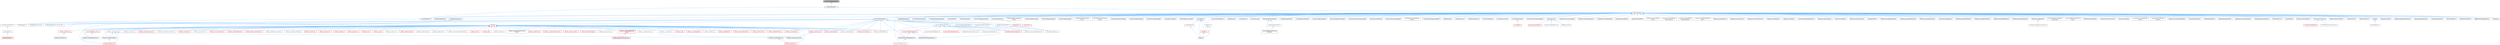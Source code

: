 digraph "VisualizerDebuggingState.h"
{
 // INTERACTIVE_SVG=YES
 // LATEX_PDF_SIZE
  bgcolor="transparent";
  edge [fontname=Helvetica,fontsize=10,labelfontname=Helvetica,labelfontsize=10];
  node [fontname=Helvetica,fontsize=10,shape=box,height=0.2,width=0.4];
  Node1 [id="Node000001",label="VisualizerDebuggingState.h",height=0.2,width=0.4,color="gray40", fillcolor="grey60", style="filled", fontcolor="black",tooltip=" "];
  Node1 -> Node2 [id="edge1_Node000001_Node000002",dir="back",color="steelblue1",style="solid",tooltip=" "];
  Node2 [id="Node000002",label="ModuleBoilerplate.h",height=0.2,width=0.4,color="grey40", fillcolor="white", style="filled",URL="$df/d4f/ModuleBoilerplate_8h.html",tooltip=" "];
  Node2 -> Node3 [id="edge2_Node000002_Node000003",dir="back",color="steelblue1",style="solid",tooltip=" "];
  Node3 [id="Node000003",label="CoreSharedPCH.h",height=0.2,width=0.4,color="grey40", fillcolor="white", style="filled",URL="$d8/de5/CoreSharedPCH_8h.html",tooltip=" "];
  Node3 -> Node4 [id="edge3_Node000003_Node000004",dir="back",color="steelblue1",style="solid",tooltip=" "];
  Node4 [id="Node000004",label="CoreUObjectSharedPCH.h",height=0.2,width=0.4,color="grey40", fillcolor="white", style="filled",URL="$de/d2f/CoreUObjectSharedPCH_8h.html",tooltip=" "];
  Node4 -> Node5 [id="edge4_Node000004_Node000005",dir="back",color="steelblue1",style="solid",tooltip=" "];
  Node5 [id="Node000005",label="SlateSharedPCH.h",height=0.2,width=0.4,color="grey40", fillcolor="white", style="filled",URL="$d1/dfc/SlateSharedPCH_8h.html",tooltip=" "];
  Node5 -> Node6 [id="edge5_Node000005_Node000006",dir="back",color="steelblue1",style="solid",tooltip=" "];
  Node6 [id="Node000006",label="EngineSharedPCH.h",height=0.2,width=0.4,color="red", fillcolor="#FFF0F0", style="filled",URL="$dc/dbb/EngineSharedPCH_8h.html",tooltip=" "];
  Node2 -> Node8 [id="edge6_Node000002_Node000008",dir="back",color="steelblue1",style="solid",tooltip=" "];
  Node8 [id="Node000008",label="ModuleManager.h",height=0.2,width=0.4,color="grey40", fillcolor="white", style="filled",URL="$d3/dd3/ModuleManager_8h.html",tooltip=" "];
  Node8 -> Node9 [id="edge7_Node000008_Node000009",dir="back",color="steelblue1",style="solid",tooltip=" "];
  Node9 [id="Node000009",label="AIModule.h",height=0.2,width=0.4,color="grey40", fillcolor="white", style="filled",URL="$d9/df1/AIModule_8h.html",tooltip=" "];
  Node8 -> Node10 [id="edge8_Node000008_Node000010",dir="back",color="steelblue1",style="solid",tooltip=" "];
  Node10 [id="Node000010",label="AnimationEditorUtils.h",height=0.2,width=0.4,color="grey40", fillcolor="white", style="filled",URL="$df/d23/AnimationEditorUtils_8h.html",tooltip=" "];
  Node8 -> Node11 [id="edge9_Node000008_Node000011",dir="back",color="steelblue1",style="solid",tooltip=" "];
  Node11 [id="Node000011",label="AssetRegistryInterface.h",height=0.2,width=0.4,color="grey40", fillcolor="white", style="filled",URL="$d5/d26/AssetRegistryInterface_8h.html",tooltip=" "];
  Node11 -> Node12 [id="edge10_Node000011_Node000012",dir="back",color="steelblue1",style="solid",tooltip=" "];
  Node12 [id="Node000012",label="AssetManager.h",height=0.2,width=0.4,color="grey40", fillcolor="white", style="filled",URL="$d6/d7d/AssetManager_8h.html",tooltip=" "];
  Node11 -> Node13 [id="edge11_Node000011_Node000013",dir="back",color="steelblue1",style="solid",tooltip=" "];
  Node13 [id="Node000013",label="AssetRegistryGenerator.h",height=0.2,width=0.4,color="grey40", fillcolor="white", style="filled",URL="$df/dd1/AssetRegistryGenerator_8h.html",tooltip=" "];
  Node11 -> Node14 [id="edge12_Node000011_Node000014",dir="back",color="steelblue1",style="solid",tooltip=" "];
  Node14 [id="Node000014",label="DiffAssetRegistriesCommandlet.h",height=0.2,width=0.4,color="grey40", fillcolor="white", style="filled",URL="$d8/d4e/DiffAssetRegistriesCommandlet_8h.html",tooltip=" "];
  Node8 -> Node15 [id="edge13_Node000008_Node000015",dir="back",color="steelblue1",style="solid",tooltip=" "];
  Node15 [id="Node000015",label="BlueprintActionFilter.h",height=0.2,width=0.4,color="grey40", fillcolor="white", style="filled",URL="$d5/d2a/BlueprintActionFilter_8h.html",tooltip=" "];
  Node15 -> Node16 [id="edge14_Node000015_Node000016",dir="back",color="steelblue1",style="solid",tooltip=" "];
  Node16 [id="Node000016",label="BlueprintActionMenuUtils.h",height=0.2,width=0.4,color="grey40", fillcolor="white", style="filled",URL="$d3/dad/BlueprintActionMenuUtils_8h.html",tooltip=" "];
  Node15 -> Node17 [id="edge15_Node000015_Node000017",dir="back",color="steelblue1",style="solid",tooltip=" "];
  Node17 [id="Node000017",label="BlueprintComponentNodeSpawner.h",height=0.2,width=0.4,color="grey40", fillcolor="white", style="filled",URL="$d2/d98/BlueprintComponentNodeSpawner_8h.html",tooltip=" "];
  Node15 -> Node18 [id="edge16_Node000015_Node000018",dir="back",color="steelblue1",style="solid",tooltip=" "];
  Node18 [id="Node000018",label="BlueprintDragDropMenuItem.h",height=0.2,width=0.4,color="grey40", fillcolor="white", style="filled",URL="$dc/deb/BlueprintDragDropMenuItem_8h.html",tooltip=" "];
  Node15 -> Node19 [id="edge17_Node000015_Node000019",dir="back",color="steelblue1",style="solid",tooltip=" "];
  Node19 [id="Node000019",label="BlueprintFunctionNodeSpawner.h",height=0.2,width=0.4,color="grey40", fillcolor="white", style="filled",URL="$d0/d59/BlueprintFunctionNodeSpawner_8h.html",tooltip=" "];
  Node19 -> Node20 [id="edge18_Node000019_Node000020",dir="back",color="steelblue1",style="solid",tooltip=" "];
  Node20 [id="Node000020",label="BlueprintTypePromotion.h",height=0.2,width=0.4,color="grey40", fillcolor="white", style="filled",URL="$d2/d23/BlueprintTypePromotion_8h.html",tooltip=" "];
  Node15 -> Node21 [id="edge19_Node000015_Node000021",dir="back",color="steelblue1",style="solid",tooltip=" "];
  Node21 [id="Node000021",label="BlueprintNodeSpawner.h",height=0.2,width=0.4,color="grey40", fillcolor="white", style="filled",URL="$d1/de9/BlueprintNodeSpawner_8h.html",tooltip=" "];
  Node21 -> Node22 [id="edge20_Node000021_Node000022",dir="back",color="steelblue1",style="solid",tooltip=" "];
  Node22 [id="Node000022",label="BlueprintAssetNodeSpawner.h",height=0.2,width=0.4,color="grey40", fillcolor="white", style="filled",URL="$d2/d56/BlueprintAssetNodeSpawner_8h.html",tooltip=" "];
  Node21 -> Node23 [id="edge21_Node000021_Node000023",dir="back",color="steelblue1",style="solid",tooltip=" "];
  Node23 [id="Node000023",label="BlueprintBoundNodeSpawner.h",height=0.2,width=0.4,color="grey40", fillcolor="white", style="filled",URL="$d4/da4/BlueprintBoundNodeSpawner_8h.html",tooltip=" "];
  Node21 -> Node17 [id="edge22_Node000021_Node000017",dir="back",color="steelblue1",style="solid",tooltip=" "];
  Node21 -> Node24 [id="edge23_Node000021_Node000024",dir="back",color="steelblue1",style="solid",tooltip=" "];
  Node24 [id="Node000024",label="BlueprintEventNodeSpawner.h",height=0.2,width=0.4,color="red", fillcolor="#FFF0F0", style="filled",URL="$d4/dd3/BlueprintEventNodeSpawner_8h.html",tooltip=" "];
  Node21 -> Node27 [id="edge24_Node000021_Node000027",dir="back",color="steelblue1",style="solid",tooltip=" "];
  Node27 [id="Node000027",label="BlueprintFieldNodeSpawner.h",height=0.2,width=0.4,color="red", fillcolor="#FFF0F0", style="filled",URL="$da/d70/BlueprintFieldNodeSpawner_8h.html",tooltip=" "];
  Node27 -> Node19 [id="edge25_Node000027_Node000019",dir="back",color="steelblue1",style="solid",tooltip=" "];
  Node27 -> Node29 [id="edge26_Node000027_Node000029",dir="back",color="steelblue1",style="solid",tooltip=" "];
  Node29 [id="Node000029",label="BlueprintVariableNodeSpawner.h",height=0.2,width=0.4,color="grey40", fillcolor="white", style="filled",URL="$db/dba/BlueprintVariableNodeSpawner_8h.html",tooltip=" "];
  Node21 -> Node19 [id="edge27_Node000021_Node000019",dir="back",color="steelblue1",style="solid",tooltip=" "];
  Node21 -> Node30 [id="edge28_Node000021_Node000030",dir="back",color="steelblue1",style="solid",tooltip=" "];
  Node30 [id="Node000030",label="BlueprintNodeTemplateCache.h",height=0.2,width=0.4,color="grey40", fillcolor="white", style="filled",URL="$d7/d87/BlueprintNodeTemplateCache_8h.html",tooltip=" "];
  Node21 -> Node29 [id="edge29_Node000021_Node000029",dir="back",color="steelblue1",style="solid",tooltip=" "];
  Node21 -> Node31 [id="edge30_Node000021_Node000031",dir="back",color="steelblue1",style="solid",tooltip=" "];
  Node31 [id="Node000031",label="RigVMEdGraphNodeSpawner.h",height=0.2,width=0.4,color="red", fillcolor="#FFF0F0", style="filled",URL="$d4/d8b/RigVMEdGraphNodeSpawner_8h.html",tooltip=" "];
  Node21 -> Node38 [id="edge31_Node000021_Node000038",dir="back",color="steelblue1",style="solid",tooltip=" "];
  Node38 [id="Node000038",label="SRigVMActionMenu.cpp",height=0.2,width=0.4,color="grey40", fillcolor="white", style="filled",URL="$dc/d4c/SRigVMActionMenu_8cpp.html",tooltip=" "];
  Node15 -> Node29 [id="edge32_Node000015_Node000029",dir="back",color="steelblue1",style="solid",tooltip=" "];
  Node15 -> Node39 [id="edge33_Node000015_Node000039",dir="back",color="steelblue1",style="solid",tooltip=" "];
  Node39 [id="Node000039",label="K2Node.h",height=0.2,width=0.4,color="red", fillcolor="#FFF0F0", style="filled",URL="$d5/d94/K2Node_8h.html",tooltip=" "];
  Node39 -> Node40 [id="edge34_Node000039_Node000040",dir="back",color="steelblue1",style="solid",tooltip=" "];
  Node40 [id="Node000040",label="AnimGraphNode_Base.h",height=0.2,width=0.4,color="red", fillcolor="#FFF0F0", style="filled",URL="$d0/dfb/AnimGraphNode__Base_8h.html",tooltip=" "];
  Node40 -> Node131 [id="edge35_Node000040_Node000131",dir="back",color="steelblue1",style="solid",tooltip=" "];
  Node131 [id="Node000131",label="K2Node_AnimNodeReference.h",height=0.2,width=0.4,color="grey40", fillcolor="white", style="filled",URL="$d2/d81/K2Node__AnimNodeReference_8h.html",tooltip=" "];
  Node39 -> Node27 [id="edge36_Node000039_Node000027",dir="back",color="steelblue1",style="solid",tooltip=" "];
  Node39 -> Node131 [id="edge37_Node000039_Node000131",dir="back",color="steelblue1",style="solid",tooltip=" "];
  Node39 -> Node132 [id="edge38_Node000039_Node000132",dir="back",color="steelblue1",style="solid",tooltip=" "];
  Node132 [id="Node000132",label="K2Node_AssignmentStatement.h",height=0.2,width=0.4,color="red", fillcolor="#FFF0F0", style="filled",URL="$d1/d32/K2Node__AssignmentStatement_8h.html",tooltip=" "];
  Node39 -> Node135 [id="edge39_Node000039_Node000135",dir="back",color="steelblue1",style="solid",tooltip=" "];
  Node135 [id="Node000135",label="K2Node_BaseAsyncTask.h",height=0.2,width=0.4,color="red", fillcolor="#FFF0F0", style="filled",URL="$d5/db7/K2Node__BaseAsyncTask_8h.html",tooltip=" "];
  Node39 -> Node138 [id="edge40_Node000039_Node000138",dir="back",color="steelblue1",style="solid",tooltip=" "];
  Node138 [id="Node000138",label="K2Node_BaseMCDelegate.h",height=0.2,width=0.4,color="red", fillcolor="#FFF0F0", style="filled",URL="$dd/d9b/K2Node__BaseMCDelegate_8h.html",tooltip=" "];
  Node39 -> Node144 [id="edge41_Node000039_Node000144",dir="back",color="steelblue1",style="solid",tooltip=" "];
  Node144 [id="Node000144",label="K2Node_BitmaskLiteral.h",height=0.2,width=0.4,color="grey40", fillcolor="white", style="filled",URL="$dc/de6/K2Node__BitmaskLiteral_8h.html",tooltip=" "];
  Node39 -> Node145 [id="edge42_Node000039_Node000145",dir="back",color="steelblue1",style="solid",tooltip=" "];
  Node145 [id="Node000145",label="K2Node_BreakStruct.h",height=0.2,width=0.4,color="red", fillcolor="#FFF0F0", style="filled",URL="$df/d93/K2Node__BreakStruct_8h.html",tooltip=" "];
  Node39 -> Node146 [id="edge43_Node000039_Node000146",dir="back",color="steelblue1",style="solid",tooltip=" "];
  Node146 [id="Node000146",label="K2Node_CallFunction.h",height=0.2,width=0.4,color="red", fillcolor="#FFF0F0", style="filled",URL="$d5/d5f/K2Node__CallFunction_8h.html",tooltip=" "];
  Node146 -> Node149 [id="edge44_Node000146_Node000149",dir="back",color="steelblue1",style="solid",tooltip=" "];
  Node149 [id="Node000149",label="K2Node_AnimGetter.h",height=0.2,width=0.4,color="grey40", fillcolor="white", style="filled",URL="$dc/d9a/K2Node__AnimGetter_8h.html",tooltip=" "];
  Node39 -> Node164 [id="edge45_Node000039_Node000164",dir="back",color="steelblue1",style="solid",tooltip=" "];
  Node164 [id="Node000164",label="K2Node_CastByteToEnum.h",height=0.2,width=0.4,color="grey40", fillcolor="white", style="filled",URL="$d7/dcf/K2Node__CastByteToEnum_8h.html",tooltip=" "];
  Node39 -> Node165 [id="edge46_Node000039_Node000165",dir="back",color="steelblue1",style="solid",tooltip=" "];
  Node165 [id="Node000165",label="K2Node_ClassDynamicCast.h",height=0.2,width=0.4,color="grey40", fillcolor="white", style="filled",URL="$d1/d23/K2Node__ClassDynamicCast_8h.html",tooltip=" "];
  Node39 -> Node166 [id="edge47_Node000039_Node000166",dir="back",color="steelblue1",style="solid",tooltip=" "];
  Node166 [id="Node000166",label="K2Node_ConstructObjectFrom\lClass.h",height=0.2,width=0.4,color="red", fillcolor="#FFF0F0", style="filled",URL="$d6/de4/K2Node__ConstructObjectFromClass_8h.html",tooltip=" "];
  Node166 -> Node169 [id="edge48_Node000166_Node000169",dir="back",color="steelblue1",style="solid",tooltip=" "];
  Node169 [id="Node000169",label="K2Node_SpawnActorFromClass.h",height=0.2,width=0.4,color="red", fillcolor="#FFF0F0", style="filled",URL="$dc/d71/K2Node__SpawnActorFromClass_8h.html",tooltip=" "];
  Node39 -> Node170 [id="edge49_Node000039_Node000170",dir="back",color="steelblue1",style="solid",tooltip=" "];
  Node170 [id="Node000170",label="K2Node_ConvertAsset.h",height=0.2,width=0.4,color="grey40", fillcolor="white", style="filled",URL="$d0/da7/K2Node__ConvertAsset_8h.html",tooltip=" "];
  Node39 -> Node171 [id="edge50_Node000039_Node000171",dir="back",color="steelblue1",style="solid",tooltip=" "];
  Node171 [id="Node000171",label="K2Node_Copy.h",height=0.2,width=0.4,color="red", fillcolor="#FFF0F0", style="filled",URL="$d5/dce/K2Node__Copy_8h.html",tooltip=" "];
  Node39 -> Node172 [id="edge51_Node000039_Node000172",dir="back",color="steelblue1",style="solid",tooltip=" "];
  Node172 [id="Node000172",label="K2Node_CreateDelegate.h",height=0.2,width=0.4,color="red", fillcolor="#FFF0F0", style="filled",URL="$d2/d7e/K2Node__CreateDelegate_8h.html",tooltip=" "];
  Node39 -> Node173 [id="edge52_Node000039_Node000173",dir="back",color="steelblue1",style="solid",tooltip=" "];
  Node173 [id="Node000173",label="K2Node_DeadClass.h",height=0.2,width=0.4,color="grey40", fillcolor="white", style="filled",URL="$df/d0c/K2Node__DeadClass_8h.html",tooltip=" "];
  Node39 -> Node174 [id="edge53_Node000039_Node000174",dir="back",color="steelblue1",style="solid",tooltip=" "];
  Node174 [id="Node000174",label="K2Node_DelegateSet.h",height=0.2,width=0.4,color="red", fillcolor="#FFF0F0", style="filled",URL="$d0/d7b/K2Node__DelegateSet_8h.html",tooltip=" "];
  Node39 -> Node175 [id="edge54_Node000039_Node000175",dir="back",color="steelblue1",style="solid",tooltip=" "];
  Node175 [id="Node000175",label="K2Node_DoOnceMultiInput.h",height=0.2,width=0.4,color="red", fillcolor="#FFF0F0", style="filled",URL="$d8/db3/K2Node__DoOnceMultiInput_8h.html",tooltip=" "];
  Node39 -> Node176 [id="edge55_Node000039_Node000176",dir="back",color="steelblue1",style="solid",tooltip=" "];
  Node176 [id="Node000176",label="K2Node_DynamicCast.h",height=0.2,width=0.4,color="red", fillcolor="#FFF0F0", style="filled",URL="$dc/d1c/K2Node__DynamicCast_8h.html",tooltip=" "];
  Node176 -> Node165 [id="edge56_Node000176_Node000165",dir="back",color="steelblue1",style="solid",tooltip=" "];
  Node39 -> Node177 [id="edge57_Node000039_Node000177",dir="back",color="steelblue1",style="solid",tooltip=" "];
  Node177 [id="Node000177",label="K2Node_EaseFunction.h",height=0.2,width=0.4,color="red", fillcolor="#FFF0F0", style="filled",URL="$d7/db4/K2Node__EaseFunction_8h.html",tooltip=" "];
  Node39 -> Node178 [id="edge58_Node000039_Node000178",dir="back",color="steelblue1",style="solid",tooltip=" "];
  Node178 [id="Node000178",label="K2Node_EditablePinBase.h",height=0.2,width=0.4,color="red", fillcolor="#FFF0F0", style="filled",URL="$dd/d63/K2Node__EditablePinBase_8h.html",tooltip=" "];
  Node39 -> Node213 [id="edge59_Node000039_Node000213",dir="back",color="steelblue1",style="solid",tooltip=" "];
  Node213 [id="Node000213",label="K2Node_EnumEquality.h",height=0.2,width=0.4,color="red", fillcolor="#FFF0F0", style="filled",URL="$d4/d88/K2Node__EnumEquality_8h.html",tooltip=" "];
  Node39 -> Node215 [id="edge60_Node000039_Node000215",dir="back",color="steelblue1",style="solid",tooltip=" "];
  Node215 [id="Node000215",label="K2Node_EnumLiteral.h",height=0.2,width=0.4,color="grey40", fillcolor="white", style="filled",URL="$d3/d1c/K2Node__EnumLiteral_8h.html",tooltip=" "];
  Node39 -> Node216 [id="edge61_Node000039_Node000216",dir="back",color="steelblue1",style="solid",tooltip=" "];
  Node216 [id="Node000216",label="K2Node_ExecutionSequence.h",height=0.2,width=0.4,color="red", fillcolor="#FFF0F0", style="filled",URL="$da/d97/K2Node__ExecutionSequence_8h.html",tooltip=" "];
  Node39 -> Node218 [id="edge62_Node000039_Node000218",dir="back",color="steelblue1",style="solid",tooltip=" "];
  Node218 [id="Node000218",label="K2Node_ForEachElementInEnum.h",height=0.2,width=0.4,color="grey40", fillcolor="white", style="filled",URL="$d2/d15/K2Node__ForEachElementInEnum_8h.html",tooltip=" "];
  Node39 -> Node219 [id="edge63_Node000039_Node000219",dir="back",color="steelblue1",style="solid",tooltip=" "];
  Node219 [id="Node000219",label="K2Node_FormatText.h",height=0.2,width=0.4,color="red", fillcolor="#FFF0F0", style="filled",URL="$d0/d94/K2Node__FormatText_8h.html",tooltip=" "];
  Node39 -> Node220 [id="edge64_Node000039_Node000220",dir="back",color="steelblue1",style="solid",tooltip=" "];
  Node220 [id="Node000220",label="K2Node_GenericToText.h",height=0.2,width=0.4,color="grey40", fillcolor="white", style="filled",URL="$d7/dc1/K2Node__GenericToText_8h.html",tooltip=" "];
  Node39 -> Node221 [id="edge65_Node000039_Node000221",dir="back",color="steelblue1",style="solid",tooltip=" "];
  Node221 [id="Node000221",label="K2Node_GetArrayItem.h",height=0.2,width=0.4,color="red", fillcolor="#FFF0F0", style="filled",URL="$df/db6/K2Node__GetArrayItem_8h.html",tooltip=" "];
  Node39 -> Node222 [id="edge66_Node000039_Node000222",dir="back",color="steelblue1",style="solid",tooltip=" "];
  Node222 [id="Node000222",label="K2Node_GetClassDefaults.h",height=0.2,width=0.4,color="red", fillcolor="#FFF0F0", style="filled",URL="$d8/d5e/K2Node__GetClassDefaults_8h.html",tooltip=" "];
  Node39 -> Node223 [id="edge67_Node000039_Node000223",dir="back",color="steelblue1",style="solid",tooltip=" "];
  Node223 [id="Node000223",label="K2Node_GetDataTableRow.h",height=0.2,width=0.4,color="red", fillcolor="#FFF0F0", style="filled",URL="$d5/d7f/K2Node__GetDataTableRow_8h.html",tooltip=" "];
  Node39 -> Node224 [id="edge68_Node000039_Node000224",dir="back",color="steelblue1",style="solid",tooltip=" "];
  Node224 [id="Node000224",label="K2Node_GetEnumeratorName.h",height=0.2,width=0.4,color="red", fillcolor="#FFF0F0", style="filled",URL="$d1/d1f/K2Node__GetEnumeratorName_8h.html",tooltip=" "];
  Node39 -> Node226 [id="edge69_Node000039_Node000226",dir="back",color="steelblue1",style="solid",tooltip=" "];
  Node226 [id="Node000226",label="K2Node_GetNumEnumEntries.h",height=0.2,width=0.4,color="grey40", fillcolor="white", style="filled",URL="$d6/d60/K2Node__GetNumEnumEntries_8h.html",tooltip=" "];
  Node39 -> Node227 [id="edge70_Node000039_Node000227",dir="back",color="steelblue1",style="solid",tooltip=" "];
  Node227 [id="Node000227",label="K2Node_GetSequenceBinding.h",height=0.2,width=0.4,color="grey40", fillcolor="white", style="filled",URL="$dc/d62/K2Node__GetSequenceBinding_8h.html",tooltip=" "];
  Node39 -> Node228 [id="edge71_Node000039_Node000228",dir="back",color="steelblue1",style="solid",tooltip=" "];
  Node228 [id="Node000228",label="K2Node_GetSubsystem.h",height=0.2,width=0.4,color="grey40", fillcolor="white", style="filled",URL="$d6/d44/K2Node__GetSubsystem_8h.html",tooltip=" "];
  Node39 -> Node229 [id="edge72_Node000039_Node000229",dir="back",color="steelblue1",style="solid",tooltip=" "];
  Node229 [id="Node000229",label="K2Node_IfThenElse.h",height=0.2,width=0.4,color="red", fillcolor="#FFF0F0", style="filled",URL="$d7/d43/K2Node__IfThenElse_8h.html",tooltip=" "];
  Node39 -> Node230 [id="edge73_Node000039_Node000230",dir="back",color="steelblue1",style="solid",tooltip=" "];
  Node230 [id="Node000230",label="K2Node_InputAction.h",height=0.2,width=0.4,color="red", fillcolor="#FFF0F0", style="filled",URL="$d7/d16/K2Node__InputAction_8h.html",tooltip=" "];
  Node39 -> Node231 [id="edge74_Node000039_Node000231",dir="back",color="steelblue1",style="solid",tooltip=" "];
  Node231 [id="Node000231",label="K2Node_InputKey.h",height=0.2,width=0.4,color="red", fillcolor="#FFF0F0", style="filled",URL="$d2/dd5/K2Node__InputKey_8h.html",tooltip=" "];
  Node39 -> Node232 [id="edge75_Node000039_Node000232",dir="back",color="steelblue1",style="solid",tooltip=" "];
  Node232 [id="Node000232",label="K2Node_InputTouch.h",height=0.2,width=0.4,color="red", fillcolor="#FFF0F0", style="filled",URL="$d4/d0f/K2Node__InputTouch_8h.html",tooltip=" "];
  Node39 -> Node233 [id="edge76_Node000039_Node000233",dir="back",color="steelblue1",style="solid",tooltip=" "];
  Node233 [id="Node000233",label="K2Node_Knot.h",height=0.2,width=0.4,color="red", fillcolor="#FFF0F0", style="filled",URL="$d2/dfd/K2Node__Knot_8h.html",tooltip=" "];
  Node39 -> Node234 [id="edge77_Node000039_Node000234",dir="back",color="steelblue1",style="solid",tooltip=" "];
  Node234 [id="Node000234",label="K2Node_Literal.h",height=0.2,width=0.4,color="red", fillcolor="#FFF0F0", style="filled",URL="$da/d6c/K2Node__Literal_8h.html",tooltip=" "];
  Node39 -> Node235 [id="edge78_Node000039_Node000235",dir="back",color="steelblue1",style="solid",tooltip=" "];
  Node235 [id="Node000235",label="K2Node_LoadAsset.h",height=0.2,width=0.4,color="grey40", fillcolor="white", style="filled",URL="$db/d4b/K2Node__LoadAsset_8h.html",tooltip=" "];
  Node39 -> Node212 [id="edge79_Node000039_Node000212",dir="back",color="steelblue1",style="solid",tooltip=" "];
  Node212 [id="Node000212",label="K2Node_MacroInstance.h",height=0.2,width=0.4,color="red", fillcolor="#FFF0F0", style="filled",URL="$d1/d45/K2Node__MacroInstance_8h.html",tooltip=" "];
  Node39 -> Node236 [id="edge80_Node000039_Node000236",dir="back",color="steelblue1",style="solid",tooltip=" "];
  Node236 [id="Node000236",label="K2Node_MakeContainer.h",height=0.2,width=0.4,color="red", fillcolor="#FFF0F0", style="filled",URL="$d8/de7/K2Node__MakeContainer_8h.html",tooltip=" "];
  Node39 -> Node240 [id="edge81_Node000039_Node000240",dir="back",color="steelblue1",style="solid",tooltip=" "];
  Node240 [id="Node000240",label="K2Node_MakeStruct.h",height=0.2,width=0.4,color="red", fillcolor="#FFF0F0", style="filled",URL="$de/de5/K2Node__MakeStruct_8h.html",tooltip=" "];
  Node39 -> Node242 [id="edge82_Node000039_Node000242",dir="back",color="steelblue1",style="solid",tooltip=" "];
  Node242 [id="Node000242",label="K2Node_MakeVariable.h",height=0.2,width=0.4,color="grey40", fillcolor="white", style="filled",URL="$df/df3/K2Node__MakeVariable_8h.html",tooltip=" "];
  Node39 -> Node243 [id="edge83_Node000039_Node000243",dir="back",color="steelblue1",style="solid",tooltip=" "];
  Node243 [id="Node000243",label="K2Node_MapForEach.h",height=0.2,width=0.4,color="grey40", fillcolor="white", style="filled",URL="$da/d7a/K2Node__MapForEach_8h.html",tooltip=" "];
  Node39 -> Node244 [id="edge84_Node000039_Node000244",dir="back",color="steelblue1",style="solid",tooltip=" "];
  Node244 [id="Node000244",label="K2Node_PureAssignmentStatement.h",height=0.2,width=0.4,color="grey40", fillcolor="white", style="filled",URL="$dc/dda/K2Node__PureAssignmentStatement_8h.html",tooltip=" "];
  Node39 -> Node245 [id="edge85_Node000039_Node000245",dir="back",color="steelblue1",style="solid",tooltip=" "];
  Node245 [id="Node000245",label="K2Node_Select.h",height=0.2,width=0.4,color="red", fillcolor="#FFF0F0", style="filled",URL="$d2/de5/K2Node__Select_8h.html",tooltip=" "];
  Node39 -> Node246 [id="edge86_Node000039_Node000246",dir="back",color="steelblue1",style="solid",tooltip=" "];
  Node246 [id="Node000246",label="K2Node_Self.h",height=0.2,width=0.4,color="red", fillcolor="#FFF0F0", style="filled",URL="$d3/d27/K2Node__Self_8h.html",tooltip=" "];
  Node39 -> Node247 [id="edge87_Node000039_Node000247",dir="back",color="steelblue1",style="solid",tooltip=" "];
  Node247 [id="Node000247",label="K2Node_SetForEach.h",height=0.2,width=0.4,color="grey40", fillcolor="white", style="filled",URL="$d7/dbd/K2Node__SetForEach_8h.html",tooltip=" "];
  Node39 -> Node248 [id="edge88_Node000039_Node000248",dir="back",color="steelblue1",style="solid",tooltip=" "];
  Node248 [id="Node000248",label="K2Node_SetVariableOnPersistent\lFrame.h",height=0.2,width=0.4,color="grey40", fillcolor="white", style="filled",URL="$db/de9/K2Node__SetVariableOnPersistentFrame_8h.html",tooltip=" "];
  Node39 -> Node249 [id="edge89_Node000039_Node000249",dir="back",color="steelblue1",style="solid",tooltip=" "];
  Node249 [id="Node000249",label="K2Node_SpawnActor.h",height=0.2,width=0.4,color="red", fillcolor="#FFF0F0", style="filled",URL="$df/dd1/K2Node__SpawnActor_8h.html",tooltip=" "];
  Node39 -> Node169 [id="edge90_Node000039_Node000169",dir="back",color="steelblue1",style="solid",tooltip=" "];
  Node39 -> Node250 [id="edge91_Node000039_Node000250",dir="back",color="steelblue1",style="solid",tooltip=" "];
  Node250 [id="Node000250",label="K2Node_StructMemberGet.h",height=0.2,width=0.4,color="grey40", fillcolor="white", style="filled",URL="$d3/d37/K2Node__StructMemberGet_8h.html",tooltip=" "];
  Node250 -> Node145 [id="edge92_Node000250_Node000145",dir="back",color="steelblue1",style="solid",tooltip=" "];
  Node39 -> Node251 [id="edge93_Node000039_Node000251",dir="back",color="steelblue1",style="solid",tooltip=" "];
  Node251 [id="Node000251",label="K2Node_StructMemberSet.h",height=0.2,width=0.4,color="grey40", fillcolor="white", style="filled",URL="$df/d40/K2Node__StructMemberSet_8h.html",tooltip=" "];
  Node251 -> Node240 [id="edge94_Node000251_Node000240",dir="back",color="steelblue1",style="solid",tooltip=" "];
  Node39 -> Node252 [id="edge95_Node000039_Node000252",dir="back",color="steelblue1",style="solid",tooltip=" "];
  Node252 [id="Node000252",label="K2Node_StructOperation.h",height=0.2,width=0.4,color="grey40", fillcolor="white", style="filled",URL="$d1/d1c/K2Node__StructOperation_8h.html",tooltip=" "];
  Node252 -> Node240 [id="edge96_Node000252_Node000240",dir="back",color="steelblue1",style="solid",tooltip=" "];
  Node252 -> Node250 [id="edge97_Node000252_Node000250",dir="back",color="steelblue1",style="solid",tooltip=" "];
  Node252 -> Node251 [id="edge98_Node000252_Node000251",dir="back",color="steelblue1",style="solid",tooltip=" "];
  Node39 -> Node266 [id="edge99_Node000039_Node000266",dir="back",color="steelblue1",style="solid",tooltip=" "];
  Node266 [id="Node000266",label="K2Node_VariableSetRef.h",height=0.2,width=0.4,color="grey40", fillcolor="white", style="filled",URL="$dc/de5/K2Node__VariableSetRef_8h.html",tooltip=" "];
  Node15 -> Node149 [id="edge100_Node000015_Node000149",dir="back",color="steelblue1",style="solid",tooltip=" "];
  Node15 -> Node131 [id="edge101_Node000015_Node000131",dir="back",color="steelblue1",style="solid",tooltip=" "];
  Node15 -> Node146 [id="edge102_Node000015_Node000146",dir="back",color="steelblue1",style="solid",tooltip=" "];
  Node15 -> Node176 [id="edge103_Node000015_Node000176",dir="back",color="steelblue1",style="solid",tooltip=" "];
  Node15 -> Node221 [id="edge104_Node000015_Node000221",dir="back",color="steelblue1",style="solid",tooltip=" "];
  Node15 -> Node228 [id="edge105_Node000015_Node000228",dir="back",color="steelblue1",style="solid",tooltip=" "];
  Node15 -> Node212 [id="edge106_Node000015_Node000212",dir="back",color="steelblue1",style="solid",tooltip=" "];
  Node15 -> Node252 [id="edge107_Node000015_Node000252",dir="back",color="steelblue1",style="solid",tooltip=" "];
  Node15 -> Node266 [id="edge108_Node000015_Node000266",dir="back",color="steelblue1",style="solid",tooltip=" "];
  Node15 -> Node267 [id="edge109_Node000015_Node000267",dir="back",color="steelblue1",style="solid",tooltip=" "];
  Node267 [id="Node000267",label="RigVMActionMenuUtils.h",height=0.2,width=0.4,color="grey40", fillcolor="white", style="filled",URL="$dd/d72/RigVMActionMenuUtils_8h.html",tooltip=" "];
  Node267 -> Node38 [id="edge110_Node000267_Node000038",dir="back",color="steelblue1",style="solid",tooltip=" "];
  Node15 -> Node31 [id="edge111_Node000015_Node000031",dir="back",color="steelblue1",style="solid",tooltip=" "];
  Node8 -> Node20 [id="edge112_Node000008_Node000020",dir="back",color="steelblue1",style="solid",tooltip=" "];
  Node8 -> Node268 [id="edge113_Node000008_Node000268",dir="back",color="steelblue1",style="solid",tooltip=" "];
  Node268 [id="Node000268",label="CameraModularFeature.h",height=0.2,width=0.4,color="grey40", fillcolor="white", style="filled",URL="$dc/d79/CameraModularFeature_8h.html",tooltip=" "];
  Node8 -> Node269 [id="edge114_Node000008_Node000269",dir="back",color="steelblue1",style="solid",tooltip=" "];
  Node269 [id="Node000269",label="CameraPhotographyModule.h",height=0.2,width=0.4,color="grey40", fillcolor="white", style="filled",URL="$dc/d3c/CameraPhotographyModule_8h.html",tooltip=" "];
  Node8 -> Node270 [id="edge115_Node000008_Node000270",dir="back",color="steelblue1",style="solid",tooltip=" "];
  Node270 [id="Node000270",label="CelestialVault.h",height=0.2,width=0.4,color="grey40", fillcolor="white", style="filled",URL="$d8/d37/CelestialVault_8h.html",tooltip=" "];
  Node8 -> Node271 [id="edge116_Node000008_Node000271",dir="back",color="steelblue1",style="solid",tooltip=" "];
  Node271 [id="Node000271",label="CelestialVaultEditor.h",height=0.2,width=0.4,color="grey40", fillcolor="white", style="filled",URL="$da/ddc/CelestialVaultEditor_8h.html",tooltip=" "];
  Node8 -> Node272 [id="edge117_Node000008_Node000272",dir="back",color="steelblue1",style="solid",tooltip=" "];
  Node272 [id="Node000272",label="ChaosCachingEditorPlugin.h",height=0.2,width=0.4,color="grey40", fillcolor="white", style="filled",URL="$db/d55/ChaosCachingEditorPlugin_8h.html",tooltip=" "];
  Node8 -> Node273 [id="edge118_Node000008_Node000273",dir="back",color="steelblue1",style="solid",tooltip=" "];
  Node273 [id="Node000273",label="ChaosCachingPlugin.h",height=0.2,width=0.4,color="grey40", fillcolor="white", style="filled",URL="$d3/dc8/ChaosCachingPlugin_8h.html",tooltip=" "];
  Node273 -> Node274 [id="edge119_Node000273_Node000274",dir="back",color="steelblue1",style="solid",tooltip=" "];
  Node274 [id="Node000274",label="CacheEvents.h",height=0.2,width=0.4,color="red", fillcolor="#FFF0F0", style="filled",URL="$dc/dc3/CacheEvents_8h.html",tooltip=" "];
  Node8 -> Node279 [id="edge120_Node000008_Node000279",dir="back",color="steelblue1",style="solid",tooltip=" "];
  Node279 [id="Node000279",label="ChaosFleshDeprecatedNodes\lPlugin.h",height=0.2,width=0.4,color="grey40", fillcolor="white", style="filled",URL="$d9/d1d/ChaosFleshDeprecatedNodesPlugin_8h.html",tooltip=" "];
  Node8 -> Node280 [id="edge121_Node000008_Node000280",dir="back",color="steelblue1",style="solid",tooltip=" "];
  Node280 [id="Node000280",label="ChaosFleshEditorPlugin.h",height=0.2,width=0.4,color="grey40", fillcolor="white", style="filled",URL="$d1/dea/ChaosFleshEditorPlugin_8h.html",tooltip=" "];
  Node8 -> Node281 [id="edge122_Node000008_Node000281",dir="back",color="steelblue1",style="solid",tooltip=" "];
  Node281 [id="Node000281",label="ChaosFleshEnginePlugin.h",height=0.2,width=0.4,color="grey40", fillcolor="white", style="filled",URL="$dc/da6/ChaosFleshEnginePlugin_8h.html",tooltip=" "];
  Node8 -> Node282 [id="edge123_Node000008_Node000282",dir="back",color="steelblue1",style="solid",tooltip=" "];
  Node282 [id="Node000282",label="ChaosFleshNodesPlugin.h",height=0.2,width=0.4,color="grey40", fillcolor="white", style="filled",URL="$d8/d29/ChaosFleshNodesPlugin_8h.html",tooltip=" "];
  Node8 -> Node283 [id="edge124_Node000008_Node000283",dir="back",color="steelblue1",style="solid",tooltip=" "];
  Node283 [id="Node000283",label="ChaosModularVehicleEditor\lPlugin.h",height=0.2,width=0.4,color="grey40", fillcolor="white", style="filled",URL="$d0/dfb/ChaosModularVehicleEditorPlugin_8h.html",tooltip=" "];
  Node8 -> Node284 [id="edge125_Node000008_Node000284",dir="back",color="steelblue1",style="solid",tooltip=" "];
  Node284 [id="Node000284",label="ChaosModularVehicleEngine\lPlugin.h",height=0.2,width=0.4,color="grey40", fillcolor="white", style="filled",URL="$d8/dc1/ChaosModularVehicleEnginePlugin_8h.html",tooltip=" "];
  Node8 -> Node285 [id="edge126_Node000008_Node000285",dir="back",color="steelblue1",style="solid",tooltip=" "];
  Node285 [id="Node000285",label="ChaosModularVehiclePlugin.h",height=0.2,width=0.4,color="grey40", fillcolor="white", style="filled",URL="$db/db1/ChaosModularVehiclePlugin_8h.html",tooltip=" "];
  Node8 -> Node286 [id="edge127_Node000008_Node000286",dir="back",color="steelblue1",style="solid",tooltip=" "];
  Node286 [id="Node000286",label="ChaosSolverEditorPlugin.h",height=0.2,width=0.4,color="grey40", fillcolor="white", style="filled",URL="$d9/d01/ChaosSolverEditorPlugin_8h.html",tooltip=" "];
  Node8 -> Node287 [id="edge128_Node000008_Node000287",dir="back",color="steelblue1",style="solid",tooltip=" "];
  Node287 [id="Node000287",label="ChaosVehiclesEditorPlugin.h",height=0.2,width=0.4,color="grey40", fillcolor="white", style="filled",URL="$d9/da4/ChaosVehiclesEditorPlugin_8h.html",tooltip=" "];
  Node8 -> Node288 [id="edge129_Node000008_Node000288",dir="back",color="steelblue1",style="solid",tooltip=" "];
  Node288 [id="Node000288",label="ChaosVehiclesPlugin.h",height=0.2,width=0.4,color="grey40", fillcolor="white", style="filled",URL="$d8/d33/ChaosVehiclesPlugin_8h.html",tooltip=" "];
  Node8 -> Node289 [id="edge130_Node000008_Node000289",dir="back",color="steelblue1",style="solid",tooltip=" "];
  Node289 [id="Node000289",label="ControlRigPhysicsModule.h",height=0.2,width=0.4,color="grey40", fillcolor="white", style="filled",URL="$d9/d4c/ControlRigPhysicsModule_8h.html",tooltip=" "];
  Node8 -> Node3 [id="edge131_Node000008_Node000003",dir="back",color="steelblue1",style="solid",tooltip=" "];
  Node8 -> Node290 [id="edge132_Node000008_Node000290",dir="back",color="steelblue1",style="solid",tooltip=" "];
  Node290 [id="Node000290",label="CoreUObject.h",height=0.2,width=0.4,color="grey40", fillcolor="white", style="filled",URL="$d0/ded/CoreUObject_8h.html",tooltip=" "];
  Node290 -> Node291 [id="edge133_Node000290_Node000291",dir="back",color="steelblue1",style="solid",tooltip=" "];
  Node291 [id="Node000291",label="Engine.h",height=0.2,width=0.4,color="grey40", fillcolor="white", style="filled",URL="$d1/d34/Public_2Engine_8h.html",tooltip=" "];
  Node290 -> Node292 [id="edge134_Node000290_Node000292",dir="back",color="steelblue1",style="solid",tooltip=" "];
  Node292 [id="Node000292",label="EngineMinimal.h",height=0.2,width=0.4,color="grey40", fillcolor="white", style="filled",URL="$d0/d2c/EngineMinimal_8h.html",tooltip=" "];
  Node292 -> Node291 [id="edge135_Node000292_Node000291",dir="back",color="steelblue1",style="solid",tooltip=" "];
  Node290 -> Node293 [id="edge136_Node000290_Node000293",dir="back",color="steelblue1",style="solid",tooltip=" "];
  Node293 [id="Node000293",label="SlateBasics.h",height=0.2,width=0.4,color="red", fillcolor="#FFF0F0", style="filled",URL="$da/d2f/SlateBasics_8h.html",tooltip=" "];
  Node293 -> Node291 [id="edge137_Node000293_Node000291",dir="back",color="steelblue1",style="solid",tooltip=" "];
  Node290 -> Node297 [id="edge138_Node000290_Node000297",dir="back",color="steelblue1",style="solid",tooltip=" "];
  Node297 [id="Node000297",label="SlateCore.h",height=0.2,width=0.4,color="grey40", fillcolor="white", style="filled",URL="$dc/d03/SlateCore_8h.html",tooltip=" "];
  Node297 -> Node291 [id="edge139_Node000297_Node000291",dir="back",color="steelblue1",style="solid",tooltip=" "];
  Node297 -> Node293 [id="edge140_Node000297_Node000293",dir="back",color="steelblue1",style="solid",tooltip=" "];
  Node8 -> Node298 [id="edge141_Node000008_Node000298",dir="back",color="steelblue1",style="solid",tooltip=" "];
  Node298 [id="Node000298",label="DynamicMeshModule.h",height=0.2,width=0.4,color="grey40", fillcolor="white", style="filled",URL="$d1/d3b/DynamicMeshModule_8h.html",tooltip=" "];
  Node8 -> Node299 [id="edge142_Node000008_Node000299",dir="back",color="steelblue1",style="solid",tooltip=" "];
  Node299 [id="Node000299",label="EngineModule.h",height=0.2,width=0.4,color="grey40", fillcolor="white", style="filled",URL="$d7/dc6/EngineModule_8h.html",tooltip=" "];
  Node8 -> Node300 [id="edge143_Node000008_Node000300",dir="back",color="steelblue1",style="solid",tooltip=" "];
  Node300 [id="Node000300",label="FractureEditor.h",height=0.2,width=0.4,color="grey40", fillcolor="white", style="filled",URL="$db/df2/FractureEditor_8h.html",tooltip=" "];
  Node8 -> Node301 [id="edge144_Node000008_Node000301",dir="back",color="steelblue1",style="solid",tooltip=" "];
  Node301 [id="Node000301",label="FractureTool.cpp",height=0.2,width=0.4,color="grey40", fillcolor="white", style="filled",URL="$dc/d9a/FractureTool_8cpp.html",tooltip=" "];
  Node8 -> Node302 [id="edge145_Node000008_Node000302",dir="back",color="steelblue1",style="solid",tooltip=" "];
  Node302 [id="Node000302",label="GameplayAbilitiesModule.h",height=0.2,width=0.4,color="grey40", fillcolor="white", style="filled",URL="$d3/d9a/GameplayAbilitiesModule_8h.html",tooltip=" "];
  Node302 -> Node303 [id="edge146_Node000302_Node000303",dir="back",color="steelblue1",style="solid",tooltip=" "];
  Node303 [id="Node000303",label="AbilitySystemGlobals.h",height=0.2,width=0.4,color="grey40", fillcolor="white", style="filled",URL="$dc/d82/AbilitySystemGlobals_8h.html",tooltip=" "];
  Node303 -> Node304 [id="edge147_Node000303_Node000304",dir="back",color="steelblue1",style="solid",tooltip=" "];
  Node304 [id="Node000304",label="GameplayAbilitiesDeveloper\lSettings.h",height=0.2,width=0.4,color="grey40", fillcolor="white", style="filled",URL="$d3/d55/GameplayAbilitiesDeveloperSettings_8h.html",tooltip=" "];
  Node302 -> Node304 [id="edge148_Node000302_Node000304",dir="back",color="steelblue1",style="solid",tooltip=" "];
  Node8 -> Node305 [id="edge149_Node000008_Node000305",dir="back",color="steelblue1",style="solid",tooltip=" "];
  Node305 [id="Node000305",label="GameplayTagsModule.h",height=0.2,width=0.4,color="grey40", fillcolor="white", style="filled",URL="$dc/d65/GameplayTagsModule_8h.html",tooltip=" "];
  Node8 -> Node306 [id="edge150_Node000008_Node000306",dir="back",color="steelblue1",style="solid",tooltip=" "];
  Node306 [id="Node000306",label="GameplayTasksModule.h",height=0.2,width=0.4,color="grey40", fillcolor="white", style="filled",URL="$df/de6/GameplayTasksModule_8h.html",tooltip=" "];
  Node8 -> Node307 [id="edge151_Node000008_Node000307",dir="back",color="steelblue1",style="solid",tooltip=" "];
  Node307 [id="Node000307",label="GeometricObjectsModule.h",height=0.2,width=0.4,color="grey40", fillcolor="white", style="filled",URL="$d4/d44/GeometricObjectsModule_8h.html",tooltip=" "];
  Node8 -> Node308 [id="edge152_Node000008_Node000308",dir="back",color="steelblue1",style="solid",tooltip=" "];
  Node308 [id="Node000308",label="GeometryAlgorithmsModule.h",height=0.2,width=0.4,color="grey40", fillcolor="white", style="filled",URL="$d2/d4c/GeometryAlgorithmsModule_8h.html",tooltip=" "];
  Node8 -> Node309 [id="edge153_Node000008_Node000309",dir="back",color="steelblue1",style="solid",tooltip=" "];
  Node309 [id="Node000309",label="GeometryCollectionNodesPlugin.h",height=0.2,width=0.4,color="grey40", fillcolor="white", style="filled",URL="$dc/d4a/GeometryCollectionNodesPlugin_8h.html",tooltip=" "];
  Node8 -> Node310 [id="edge154_Node000008_Node000310",dir="back",color="steelblue1",style="solid",tooltip=" "];
  Node310 [id="Node000310",label="GeometryCoreModule.h",height=0.2,width=0.4,color="grey40", fillcolor="white", style="filled",URL="$de/da5/GeometryCoreModule_8h.html",tooltip=" "];
  Node8 -> Node311 [id="edge155_Node000008_Node000311",dir="back",color="steelblue1",style="solid",tooltip=" "];
  Node311 [id="Node000311",label="GeometryFrameworkModule.h",height=0.2,width=0.4,color="grey40", fillcolor="white", style="filled",URL="$d2/d63/GeometryFrameworkModule_8h.html",tooltip=" "];
  Node8 -> Node312 [id="edge156_Node000008_Node000312",dir="back",color="steelblue1",style="solid",tooltip=" "];
  Node312 [id="Node000312",label="GeometryProcessingAdapters\lModule.h",height=0.2,width=0.4,color="grey40", fillcolor="white", style="filled",URL="$d8/d08/GeometryProcessingAdaptersModule_8h.html",tooltip=" "];
  Node8 -> Node313 [id="edge157_Node000008_Node000313",dir="back",color="steelblue1",style="solid",tooltip=" "];
  Node313 [id="Node000313",label="GeometryScriptingCoreModule.h",height=0.2,width=0.4,color="grey40", fillcolor="white", style="filled",URL="$da/d59/GeometryScriptingCoreModule_8h.html",tooltip=" "];
  Node8 -> Node314 [id="edge158_Node000008_Node000314",dir="back",color="steelblue1",style="solid",tooltip=" "];
  Node314 [id="Node000314",label="HDRIBackdrop.h",height=0.2,width=0.4,color="grey40", fillcolor="white", style="filled",URL="$d7/d73/HDRIBackdrop_8h.html",tooltip=" "];
  Node8 -> Node315 [id="edge159_Node000008_Node000315",dir="back",color="steelblue1",style="solid",tooltip=" "];
  Node315 [id="Node000315",label="HairStrandsCore.h",height=0.2,width=0.4,color="grey40", fillcolor="white", style="filled",URL="$d7/def/HairStrandsCore_8h.html",tooltip=" "];
  Node8 -> Node316 [id="edge160_Node000008_Node000316",dir="back",color="steelblue1",style="solid",tooltip=" "];
  Node316 [id="Node000316",label="HotReloadInterface.h",height=0.2,width=0.4,color="grey40", fillcolor="white", style="filled",URL="$d8/dda/HotReloadInterface_8h.html",tooltip=" "];
  Node8 -> Node317 [id="edge161_Node000008_Node000317",dir="back",color="steelblue1",style="solid",tooltip=" "];
  Node317 [id="Node000317",label="ICommonUIModule.h",height=0.2,width=0.4,color="grey40", fillcolor="white", style="filled",URL="$d8/d25/ICommonUIModule_8h.html",tooltip=" "];
  Node8 -> Node318 [id="edge162_Node000008_Node000318",dir="back",color="steelblue1",style="solid",tooltip=" "];
  Node318 [id="Node000318",label="ICompressionFormat.h",height=0.2,width=0.4,color="grey40", fillcolor="white", style="filled",URL="$da/dfc/ICompressionFormat_8h.html",tooltip=" "];
  Node8 -> Node319 [id="edge163_Node000008_Node000319",dir="back",color="steelblue1",style="solid",tooltip=" "];
  Node319 [id="Node000319",label="ICurveEditorModule.h",height=0.2,width=0.4,color="grey40", fillcolor="white", style="filled",URL="$d9/d40/ICurveEditorModule_8h.html",tooltip=" "];
  Node319 -> Node320 [id="edge164_Node000319_Node000320",dir="back",color="steelblue1",style="solid",tooltip=" "];
  Node320 [id="Node000320",label="CurveEditor.h",height=0.2,width=0.4,color="red", fillcolor="#FFF0F0", style="filled",URL="$d1/d27/CurveEditor_8h.html",tooltip=" "];
  Node8 -> Node337 [id="edge165_Node000008_Node000337",dir="back",color="steelblue1",style="solid",tooltip=" "];
  Node337 [id="Node000337",label="ICustomMeshComponentPlugin.h",height=0.2,width=0.4,color="grey40", fillcolor="white", style="filled",URL="$d3/d03/ICustomMeshComponentPlugin_8h.html",tooltip=" "];
  Node8 -> Node338 [id="edge166_Node000008_Node000338",dir="back",color="steelblue1",style="solid",tooltip=" "];
  Node338 [id="Node000338",label="IDisplayCluster.h",height=0.2,width=0.4,color="grey40", fillcolor="white", style="filled",URL="$de/d3f/IDisplayCluster_8h.html",tooltip=" "];
  Node338 -> Node339 [id="edge167_Node000338_Node000339",dir="back",color="steelblue1",style="solid",tooltip=" "];
  Node339 [id="Node000339",label="DisplayClusterHelpers.h",height=0.2,width=0.4,color="red", fillcolor="#FFF0F0", style="filled",URL="$da/dda/DisplayClusterHelpers_8h.html",tooltip=" "];
  Node338 -> Node341 [id="edge168_Node000338_Node000341",dir="back",color="steelblue1",style="solid",tooltip=" "];
  Node341 [id="Node000341",label="DisplayClusterNetDriver.h",height=0.2,width=0.4,color="grey40", fillcolor="white", style="filled",URL="$db/de1/DisplayClusterNetDriver_8h.html",tooltip=" "];
  Node338 -> Node342 [id="edge169_Node000338_Node000342",dir="back",color="steelblue1",style="solid",tooltip=" "];
  Node342 [id="Node000342",label="IPDisplayCluster.h",height=0.2,width=0.4,color="grey40", fillcolor="white", style="filled",URL="$d1/d48/IPDisplayCluster_8h.html",tooltip=" "];
  Node8 -> Node343 [id="edge170_Node000008_Node000343",dir="back",color="steelblue1",style="solid",tooltip=" "];
  Node343 [id="Node000343",label="IDisplayClusterColorGrading.h",height=0.2,width=0.4,color="grey40", fillcolor="white", style="filled",URL="$d5/d11/IDisplayClusterColorGrading_8h.html",tooltip=" "];
  Node8 -> Node344 [id="edge171_Node000008_Node000344",dir="back",color="steelblue1",style="solid",tooltip=" "];
  Node344 [id="Node000344",label="IDisplayClusterConfiguration.h",height=0.2,width=0.4,color="grey40", fillcolor="white", style="filled",URL="$db/d76/IDisplayClusterConfiguration_8h.html",tooltip=" "];
  Node8 -> Node345 [id="edge172_Node000008_Node000345",dir="back",color="steelblue1",style="solid",tooltip=" "];
  Node345 [id="Node000345",label="IDisplayClusterConfigurator.h",height=0.2,width=0.4,color="grey40", fillcolor="white", style="filled",URL="$d0/d8c/IDisplayClusterConfigurator_8h.html",tooltip=" "];
  Node8 -> Node346 [id="edge173_Node000008_Node000346",dir="back",color="steelblue1",style="solid",tooltip=" "];
  Node346 [id="Node000346",label="IDisplayClusterDetails.h",height=0.2,width=0.4,color="grey40", fillcolor="white", style="filled",URL="$d7/dd0/IDisplayClusterDetails_8h.html",tooltip=" "];
  Node8 -> Node347 [id="edge174_Node000008_Node000347",dir="back",color="steelblue1",style="solid",tooltip=" "];
  Node347 [id="Node000347",label="IDisplayClusterEditor.h",height=0.2,width=0.4,color="grey40", fillcolor="white", style="filled",URL="$de/d22/IDisplayClusterEditor_8h.html",tooltip=" "];
  Node8 -> Node348 [id="edge175_Node000008_Node000348",dir="back",color="steelblue1",style="solid",tooltip=" "];
  Node348 [id="Node000348",label="IDisplayClusterLightCard\lEditor.h",height=0.2,width=0.4,color="grey40", fillcolor="white", style="filled",URL="$d8/df4/IDisplayClusterLightCardEditor_8h.html",tooltip=" "];
  Node8 -> Node349 [id="edge176_Node000008_Node000349",dir="back",color="steelblue1",style="solid",tooltip=" "];
  Node349 [id="Node000349",label="IDisplayClusterLightCard\lEditorShaders.h",height=0.2,width=0.4,color="grey40", fillcolor="white", style="filled",URL="$d6/d4e/IDisplayClusterLightCardEditorShaders_8h.html",tooltip=" "];
  Node8 -> Node350 [id="edge177_Node000008_Node000350",dir="back",color="steelblue1",style="solid",tooltip=" "];
  Node350 [id="Node000350",label="IDisplayClusterLightCard\lExtenderModule.h",height=0.2,width=0.4,color="grey40", fillcolor="white", style="filled",URL="$df/da7/IDisplayClusterLightCardExtenderModule_8h.html",tooltip=" "];
  Node8 -> Node351 [id="edge178_Node000008_Node000351",dir="back",color="steelblue1",style="solid",tooltip=" "];
  Node351 [id="Node000351",label="IDisplayClusterMoviePipeline\lEditor.h",height=0.2,width=0.4,color="grey40", fillcolor="white", style="filled",URL="$dc/d3e/IDisplayClusterMoviePipelineEditor_8h.html",tooltip=" "];
  Node8 -> Node352 [id="edge179_Node000008_Node000352",dir="back",color="steelblue1",style="solid",tooltip=" "];
  Node352 [id="Node000352",label="IDisplayClusterOperator.h",height=0.2,width=0.4,color="grey40", fillcolor="white", style="filled",URL="$dc/d99/IDisplayClusterOperator_8h.html",tooltip=" "];
  Node8 -> Node353 [id="edge180_Node000008_Node000353",dir="back",color="steelblue1",style="solid",tooltip=" "];
  Node353 [id="Node000353",label="IDisplayClusterProjection.h",height=0.2,width=0.4,color="grey40", fillcolor="white", style="filled",URL="$d3/ddf/IDisplayClusterProjection_8h.html",tooltip=" "];
  Node8 -> Node354 [id="edge181_Node000008_Node000354",dir="back",color="steelblue1",style="solid",tooltip=" "];
  Node354 [id="Node000354",label="IDisplayClusterScenePreview.h",height=0.2,width=0.4,color="grey40", fillcolor="white", style="filled",URL="$dc/dce/IDisplayClusterScenePreview_8h.html",tooltip=" "];
  Node8 -> Node355 [id="edge182_Node000008_Node000355",dir="back",color="steelblue1",style="solid",tooltip=" "];
  Node355 [id="Node000355",label="IDisplayClusterShaders.h",height=0.2,width=0.4,color="grey40", fillcolor="white", style="filled",URL="$dc/dfb/IDisplayClusterShaders_8h.html",tooltip=" "];
  Node8 -> Node356 [id="edge183_Node000008_Node000356",dir="back",color="steelblue1",style="solid",tooltip=" "];
  Node356 [id="Node000356",label="IDisplayClusterWarp.h",height=0.2,width=0.4,color="grey40", fillcolor="white", style="filled",URL="$d0/d4c/IDisplayClusterWarp_8h.html",tooltip=" "];
  Node8 -> Node357 [id="edge184_Node000008_Node000357",dir="back",color="steelblue1",style="solid",tooltip=" "];
  Node357 [id="Node000357",label="ILiveLinkOverNDisplayModule.h",height=0.2,width=0.4,color="grey40", fillcolor="white", style="filled",URL="$d4/d9e/ILiveLinkOverNDisplayModule_8h.html",tooltip=" "];
  Node8 -> Node358 [id="edge185_Node000008_Node000358",dir="back",color="steelblue1",style="solid",tooltip=" "];
  Node358 [id="Node000358",label="IMeshDescriptionModule.h",height=0.2,width=0.4,color="grey40", fillcolor="white", style="filled",URL="$d5/d6a/IMeshDescriptionModule_8h.html",tooltip=" "];
  Node8 -> Node359 [id="edge186_Node000008_Node000359",dir="back",color="steelblue1",style="solid",tooltip=" "];
  Node359 [id="Node000359",label="IMovieSceneModule.h",height=0.2,width=0.4,color="grey40", fillcolor="white", style="filled",URL="$d3/d85/IMovieSceneModule_8h.html",tooltip=" "];
  Node8 -> Node360 [id="edge187_Node000008_Node000360",dir="back",color="steelblue1",style="solid",tooltip=" "];
  Node360 [id="Node000360",label="IMovieSceneTracksModule.h",height=0.2,width=0.4,color="grey40", fillcolor="white", style="filled",URL="$d9/d95/IMovieSceneTracksModule_8h.html",tooltip=" "];
  Node8 -> Node361 [id="edge188_Node000008_Node000361",dir="back",color="steelblue1",style="solid",tooltip=" "];
  Node361 [id="Node000361",label="INavigationTool.h",height=0.2,width=0.4,color="grey40", fillcolor="white", style="filled",URL="$df/d66/INavigationTool_8h.html",tooltip=" "];
  Node8 -> Node362 [id="edge189_Node000008_Node000362",dir="back",color="steelblue1",style="solid",tooltip=" "];
  Node362 [id="Node000362",label="IPixelStreaming2EditorModule.h",height=0.2,width=0.4,color="grey40", fillcolor="white", style="filled",URL="$d3/d62/IPixelStreaming2EditorModule_8h.html",tooltip=" "];
  Node8 -> Node363 [id="edge190_Node000008_Node000363",dir="back",color="steelblue1",style="solid",tooltip=" "];
  Node363 [id="Node000363",label="IPixelStreaming2HMDModule.h",height=0.2,width=0.4,color="grey40", fillcolor="white", style="filled",URL="$d9/dda/IPixelStreaming2HMDModule_8h.html",tooltip=" "];
  Node8 -> Node364 [id="edge191_Node000008_Node000364",dir="back",color="steelblue1",style="solid",tooltip=" "];
  Node364 [id="Node000364",label="IPixelStreaming2InputModule.h",height=0.2,width=0.4,color="grey40", fillcolor="white", style="filled",URL="$df/d2f/IPixelStreaming2InputModule_8h.html",tooltip=" "];
  Node8 -> Node365 [id="edge192_Node000008_Node000365",dir="back",color="steelblue1",style="solid",tooltip=" "];
  Node365 [id="Node000365",label="IPixelStreaming2Module.h",height=0.2,width=0.4,color="grey40", fillcolor="white", style="filled",URL="$d5/dad/IPixelStreaming2Module_8h.html",tooltip=" "];
  Node8 -> Node366 [id="edge193_Node000008_Node000366",dir="back",color="steelblue1",style="solid",tooltip=" "];
  Node366 [id="Node000366",label="IPixelStreaming2RTCModule.h",height=0.2,width=0.4,color="grey40", fillcolor="white", style="filled",URL="$db/dab/IPixelStreaming2RTCModule_8h.html",tooltip=" "];
  Node8 -> Node367 [id="edge194_Node000008_Node000367",dir="back",color="steelblue1",style="solid",tooltip=" "];
  Node367 [id="Node000367",label="IPixelStreamingEditorModule.h",height=0.2,width=0.4,color="grey40", fillcolor="white", style="filled",URL="$da/dcc/IPixelStreamingEditorModule_8h.html",tooltip=" "];
  Node8 -> Node368 [id="edge195_Node000008_Node000368",dir="back",color="steelblue1",style="solid",tooltip=" "];
  Node368 [id="Node000368",label="IPixelStreamingHMDModule.h",height=0.2,width=0.4,color="grey40", fillcolor="white", style="filled",URL="$de/d25/IPixelStreamingHMDModule_8h.html",tooltip=" "];
  Node8 -> Node369 [id="edge196_Node000008_Node000369",dir="back",color="steelblue1",style="solid",tooltip=" "];
  Node369 [id="Node000369",label="IPixelStreamingInputModule.h",height=0.2,width=0.4,color="grey40", fillcolor="white", style="filled",URL="$da/d36/IPixelStreamingInputModule_8h.html",tooltip=" "];
  Node8 -> Node370 [id="edge197_Node000008_Node000370",dir="back",color="steelblue1",style="solid",tooltip=" "];
  Node370 [id="Node000370",label="IPixelStreamingModule.h",height=0.2,width=0.4,color="grey40", fillcolor="white", style="filled",URL="$d2/d87/IPixelStreamingModule_8h.html",tooltip=" "];
  Node370 -> Node371 [id="edge198_Node000370_Node000371",dir="back",color="steelblue1",style="solid",tooltip=" "];
  Node371 [id="Node000371",label="PixelStreamingInputComponent.h",height=0.2,width=0.4,color="grey40", fillcolor="white", style="filled",URL="$d5/d26/PixelStreamingInputComponent_8h.html",tooltip=" "];
  Node8 -> Node372 [id="edge199_Node000008_Node000372",dir="back",color="steelblue1",style="solid",tooltip=" "];
  Node372 [id="Node000372",label="IProceduralMeshComponent\lEditorPlugin.h",height=0.2,width=0.4,color="grey40", fillcolor="white", style="filled",URL="$d0/d5e/IProceduralMeshComponentEditorPlugin_8h.html",tooltip=" "];
  Node8 -> Node373 [id="edge200_Node000008_Node000373",dir="back",color="steelblue1",style="solid",tooltip=" "];
  Node373 [id="Node000373",label="IProceduralMeshComponent\lPlugin.h",height=0.2,width=0.4,color="grey40", fillcolor="white", style="filled",URL="$db/d2d/IProceduralMeshComponentPlugin_8h.html",tooltip=" "];
  Node8 -> Node374 [id="edge201_Node000008_Node000374",dir="back",color="steelblue1",style="solid",tooltip=" "];
  Node374 [id="Node000374",label="IVPUtilitiesEditorModule.h",height=0.2,width=0.4,color="grey40", fillcolor="white", style="filled",URL="$d6/d9d/IVPUtilitiesEditorModule_8h.html",tooltip=" "];
  Node8 -> Node375 [id="edge202_Node000008_Node000375",dir="back",color="steelblue1",style="solid",tooltip=" "];
  Node375 [id="Node000375",label="InteractiveToolsFramework.h",height=0.2,width=0.4,color="grey40", fillcolor="white", style="filled",URL="$dd/d85/InteractiveToolsFramework_8h.html",tooltip=" "];
  Node8 -> Node376 [id="edge203_Node000008_Node000376",dir="back",color="steelblue1",style="solid",tooltip=" "];
  Node376 [id="Node000376",label="LiveLinkControlRig.h",height=0.2,width=0.4,color="grey40", fillcolor="white", style="filled",URL="$dc/d88/LiveLinkControlRig_8h.html",tooltip=" "];
  Node8 -> Node377 [id="edge204_Node000008_Node000377",dir="back",color="steelblue1",style="solid",tooltip=" "];
  Node377 [id="Node000377",label="LocationServicesAndroidImpl\lModule.h",height=0.2,width=0.4,color="grey40", fillcolor="white", style="filled",URL="$db/d70/LocationServicesAndroidImplModule_8h.html",tooltip=" "];
  Node8 -> Node378 [id="edge205_Node000008_Node000378",dir="back",color="steelblue1",style="solid",tooltip=" "];
  Node378 [id="Node000378",label="LocationServicesBPLibrary\lModule.h",height=0.2,width=0.4,color="grey40", fillcolor="white", style="filled",URL="$d1/d45/LocationServicesBPLibraryModule_8h.html",tooltip=" "];
  Node8 -> Node379 [id="edge206_Node000008_Node000379",dir="back",color="steelblue1",style="solid",tooltip=" "];
  Node379 [id="Node000379",label="LocationServicesIOSImplModule.h",height=0.2,width=0.4,color="grey40", fillcolor="white", style="filled",URL="$d5/d02/LocationServicesIOSImplModule_8h.html",tooltip=" "];
  Node8 -> Node380 [id="edge207_Node000008_Node000380",dir="back",color="steelblue1",style="solid",tooltip=" "];
  Node380 [id="Node000380",label="MeshFileUtilsModule.h",height=0.2,width=0.4,color="grey40", fillcolor="white", style="filled",URL="$db/db9/MeshFileUtilsModule_8h.html",tooltip=" "];
  Node8 -> Node381 [id="edge208_Node000008_Node000381",dir="back",color="steelblue1",style="solid",tooltip=" "];
  Node381 [id="Node000381",label="MeshModelingTools.h",height=0.2,width=0.4,color="grey40", fillcolor="white", style="filled",URL="$d7/dec/MeshModelingTools_8h.html",tooltip=" "];
  Node8 -> Node382 [id="edge209_Node000008_Node000382",dir="back",color="steelblue1",style="solid",tooltip=" "];
  Node382 [id="Node000382",label="MeshModelingToolsExp.h",height=0.2,width=0.4,color="grey40", fillcolor="white", style="filled",URL="$df/dab/MeshModelingToolsExp_8h.html",tooltip=" "];
  Node8 -> Node383 [id="edge210_Node000008_Node000383",dir="back",color="steelblue1",style="solid",tooltip=" "];
  Node383 [id="Node000383",label="ModelingComponentsModule.h",height=0.2,width=0.4,color="grey40", fillcolor="white", style="filled",URL="$dd/df7/ModelingComponentsModule_8h.html",tooltip=" "];
  Node8 -> Node384 [id="edge211_Node000008_Node000384",dir="back",color="steelblue1",style="solid",tooltip=" "];
  Node384 [id="Node000384",label="ModelingOperatorsModule.h",height=0.2,width=0.4,color="grey40", fillcolor="white", style="filled",URL="$df/de9/ModelingOperatorsModule_8h.html",tooltip=" "];
  Node8 -> Node385 [id="edge212_Node000008_Node000385",dir="back",color="steelblue1",style="solid",tooltip=" "];
  Node385 [id="Node000385",label="ModuleObserver.h",height=0.2,width=0.4,color="grey40", fillcolor="white", style="filled",URL="$d4/d66/ModuleObserver_8h.html",tooltip=" "];
  Node8 -> Node386 [id="edge213_Node000008_Node000386",dir="back",color="steelblue1",style="solid",tooltip=" "];
  Node386 [id="Node000386",label="MoverModule.h",height=0.2,width=0.4,color="grey40", fillcolor="white", style="filled",URL="$da/dac/MoverModule_8h.html",tooltip=" "];
  Node8 -> Node387 [id="edge214_Node000008_Node000387",dir="back",color="steelblue1",style="solid",tooltip=" "];
  Node387 [id="Node000387",label="MovieSceneToolsModule.h",height=0.2,width=0.4,color="grey40", fillcolor="white", style="filled",URL="$d3/d70/MovieSceneToolsModule_8h.html",tooltip=" "];
  Node8 -> Node388 [id="edge215_Node000008_Node000388",dir="back",color="steelblue1",style="solid",tooltip=" "];
  Node388 [id="Node000388",label="MovieSceneTranslator.h",height=0.2,width=0.4,color="grey40", fillcolor="white", style="filled",URL="$d2/d49/MovieSceneTranslator_8h.html",tooltip=" "];
  Node388 -> Node389 [id="edge216_Node000388_Node000389",dir="back",color="steelblue1",style="solid",tooltip=" "];
  Node389 [id="Node000389",label="FCPXMLMovieSceneTranslator.h",height=0.2,width=0.4,color="grey40", fillcolor="white", style="filled",URL="$d2/d93/FCPXMLMovieSceneTranslator_8h.html",tooltip=" "];
  Node388 -> Node390 [id="edge217_Node000388_Node000390",dir="back",color="steelblue1",style="solid",tooltip=" "];
  Node390 [id="Node000390",label="MovieSceneToolHelpers.h",height=0.2,width=0.4,color="red", fillcolor="#FFF0F0", style="filled",URL="$d4/d0e/MovieSceneToolHelpers_8h.html",tooltip=" "];
  Node8 -> Node395 [id="edge218_Node000008_Node000395",dir="back",color="steelblue1",style="solid",tooltip=" "];
  Node395 [id="Node000395",label="NetworkPredictionModule.h",height=0.2,width=0.4,color="grey40", fillcolor="white", style="filled",URL="$d4/d94/NetworkPredictionModule_8h.html",tooltip=" "];
  Node8 -> Node396 [id="edge219_Node000008_Node000396",dir="back",color="steelblue1",style="solid",tooltip=" "];
  Node396 [id="Node000396",label="PCGBiomeCore.h",height=0.2,width=0.4,color="grey40", fillcolor="white", style="filled",URL="$dc/deb/PCGBiomeCore_8h.html",tooltip=" "];
  Node8 -> Node397 [id="edge220_Node000008_Node000397",dir="back",color="steelblue1",style="solid",tooltip=" "];
  Node397 [id="Node000397",label="PlatformFeatures.h",height=0.2,width=0.4,color="grey40", fillcolor="white", style="filled",URL="$d0/df3/PlatformFeatures_8h.html",tooltip=" "];
  Node8 -> Node398 [id="edge221_Node000008_Node000398",dir="back",color="steelblue1",style="solid",tooltip=" "];
  Node398 [id="Node000398",label="Reload.h",height=0.2,width=0.4,color="grey40", fillcolor="white", style="filled",URL="$d3/d82/Reload_8h.html",tooltip=" "];
  Node398 -> Node399 [id="edge222_Node000398_Node000399",dir="back",color="steelblue1",style="solid",tooltip=" "];
  Node399 [id="Node000399",label="ReloadUtilities.h",height=0.2,width=0.4,color="grey40", fillcolor="white", style="filled",URL="$db/df2/ReloadUtilities_8h.html",tooltip=" "];
  Node8 -> Node400 [id="edge223_Node000008_Node000400",dir="back",color="steelblue1",style="solid",tooltip=" "];
  Node400 [id="Node000400",label="RigLogicAnimNext.h",height=0.2,width=0.4,color="grey40", fillcolor="white", style="filled",URL="$d6/dae/RigLogicAnimNext_8h.html",tooltip=" "];
  Node8 -> Node401 [id="edge224_Node000008_Node000401",dir="back",color="steelblue1",style="solid",tooltip=" "];
  Node401 [id="Node000401",label="RigLogicMutableEditorModule.h",height=0.2,width=0.4,color="grey40", fillcolor="white", style="filled",URL="$d3/d46/RigLogicMutableEditorModule_8h.html",tooltip=" "];
  Node8 -> Node402 [id="edge225_Node000008_Node000402",dir="back",color="steelblue1",style="solid",tooltip=" "];
  Node402 [id="Node000402",label="RigLogicMutableModule.h",height=0.2,width=0.4,color="grey40", fillcolor="white", style="filled",URL="$d7/d46/RigLogicMutableModule_8h.html",tooltip=" "];
  Node8 -> Node403 [id="edge226_Node000008_Node000403",dir="back",color="steelblue1",style="solid",tooltip=" "];
  Node403 [id="Node000403",label="RigVMEditorModule.h",height=0.2,width=0.4,color="grey40", fillcolor="white", style="filled",URL="$df/d47/RigVMEditorModule_8h.html",tooltip=" "];
  Node403 -> Node404 [id="edge227_Node000403_Node000404",dir="back",color="steelblue1",style="solid",tooltip=" "];
  Node404 [id="Node000404",label="RigVMEditor.h",height=0.2,width=0.4,color="red", fillcolor="#FFF0F0", style="filled",URL="$d3/d13/RigVMEditor_8h.html",tooltip=" "];
  Node404 -> Node38 [id="edge228_Node000404_Node000038",dir="back",color="steelblue1",style="solid",tooltip=" "];
  Node8 -> Node297 [id="edge229_Node000008_Node000297",dir="back",color="steelblue1",style="solid",tooltip=" "];
  Node8 -> Node408 [id="edge230_Node000008_Node000408",dir="back",color="steelblue1",style="solid",tooltip=" "];
  Node408 [id="Node000408",label="SmartObjectsModule.h",height=0.2,width=0.4,color="grey40", fillcolor="white", style="filled",URL="$db/d38/SmartObjectsModule_8h.html",tooltip=" "];
  Node8 -> Node409 [id="edge231_Node000008_Node000409",dir="back",color="steelblue1",style="solid",tooltip=" "];
  Node409 [id="Node000409",label="StateTreeModule.h",height=0.2,width=0.4,color="grey40", fillcolor="white", style="filled",URL="$db/ded/StateTreeModule_8h.html",tooltip=" "];
  Node8 -> Node410 [id="edge232_Node000008_Node000410",dir="back",color="steelblue1",style="solid",tooltip=" "];
  Node410 [id="Node000410",label="UVEditorToolsModule.h",height=0.2,width=0.4,color="grey40", fillcolor="white", style="filled",URL="$db/dbe/UVEditorToolsModule_8h.html",tooltip=" "];
  Node8 -> Node411 [id="edge233_Node000008_Node000411",dir="back",color="steelblue1",style="solid",tooltip=" "];
  Node411 [id="Node000411",label="WebBrowserWidgetModule.h",height=0.2,width=0.4,color="grey40", fillcolor="white", style="filled",URL="$d3/d80/WebBrowserWidgetModule_8h.html",tooltip=" "];
}
